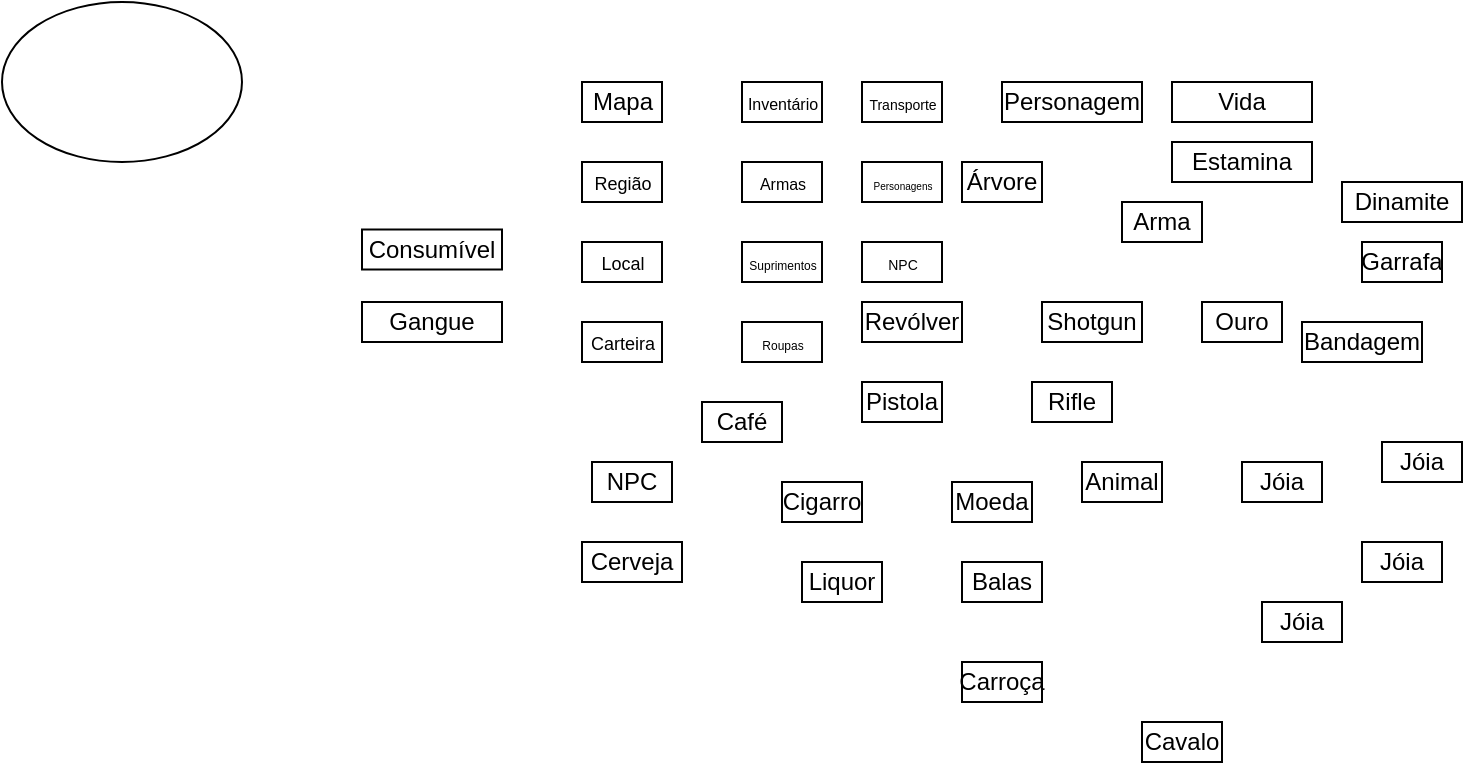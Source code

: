 <mxfile version="24.2.5" type="github">
  <diagram id="R2lEEEUBdFMjLlhIrx00" name="Page-1">
    <mxGraphModel dx="658" dy="352" grid="1" gridSize="10" guides="1" tooltips="1" connect="1" arrows="1" fold="1" page="1" pageScale="1" pageWidth="850" pageHeight="1100" math="0" shadow="0" extFonts="Permanent Marker^https://fonts.googleapis.com/css?family=Permanent+Marker">
      <root>
        <mxCell id="0" />
        <mxCell id="1" parent="0" />
        <mxCell id="qxBlPj7kd-Hy3L1U8TbH-3" value="" style="whiteSpace=wrap;html=1;" parent="1" vertex="1">
          <mxGeometry x="400" y="110" width="40" height="20" as="geometry" />
        </mxCell>
        <mxCell id="yV0FYIFKv9BxsQTMN04u-1" value="Mapa" style="text;html=1;align=center;verticalAlign=middle;whiteSpace=wrap;rounded=0;" parent="1" vertex="1">
          <mxGeometry x="407.5" y="116.25" width="25" height="7.5" as="geometry" />
        </mxCell>
        <mxCell id="yV0FYIFKv9BxsQTMN04u-3" value="" style="whiteSpace=wrap;html=1;" parent="1" vertex="1">
          <mxGeometry x="400" y="150" width="40" height="20" as="geometry" />
        </mxCell>
        <mxCell id="PZfGzbShFNdAoiEEgzWy-1" value="Personagem" style="whiteSpace=wrap;html=1;" parent="1" vertex="1">
          <mxGeometry x="610" y="110" width="70" height="20" as="geometry" />
        </mxCell>
        <mxCell id="yV0FYIFKv9BxsQTMN04u-4" value="&lt;font style=&quot;font-size: 9px;&quot;&gt;Região&lt;/font&gt;" style="text;html=1;align=center;verticalAlign=middle;whiteSpace=wrap;rounded=0;" parent="1" vertex="1">
          <mxGeometry x="407.5" y="156.25" width="25" height="7.5" as="geometry" />
        </mxCell>
        <mxCell id="PZfGzbShFNdAoiEEgzWy-2" value="Árvore" style="whiteSpace=wrap;html=1;" parent="1" vertex="1">
          <mxGeometry x="590" y="150" width="40" height="20" as="geometry" />
        </mxCell>
        <mxCell id="yV0FYIFKv9BxsQTMN04u-5" value="" style="whiteSpace=wrap;html=1;" parent="1" vertex="1">
          <mxGeometry x="400" y="190" width="40" height="20" as="geometry" />
        </mxCell>
        <mxCell id="PZfGzbShFNdAoiEEgzWy-4" value="Arma" style="whiteSpace=wrap;html=1;" parent="1" vertex="1">
          <mxGeometry x="670" y="170" width="40" height="20" as="geometry" />
        </mxCell>
        <mxCell id="yV0FYIFKv9BxsQTMN04u-6" value="&lt;font style=&quot;font-size: 9px;&quot;&gt;Local&lt;/font&gt;" style="text;html=1;align=center;verticalAlign=middle;whiteSpace=wrap;rounded=0;" parent="1" vertex="1">
          <mxGeometry x="407.5" y="196.25" width="25" height="7.5" as="geometry" />
        </mxCell>
        <mxCell id="PZfGzbShFNdAoiEEgzWy-5" value="Revólver" style="whiteSpace=wrap;html=1;" parent="1" vertex="1">
          <mxGeometry x="540" y="220" width="50" height="20" as="geometry" />
        </mxCell>
        <mxCell id="yV0FYIFKv9BxsQTMN04u-7" value="" style="whiteSpace=wrap;html=1;" parent="1" vertex="1">
          <mxGeometry x="480" y="110" width="40" height="20" as="geometry" />
        </mxCell>
        <mxCell id="PZfGzbShFNdAoiEEgzWy-6" value="Pistola" style="whiteSpace=wrap;html=1;" parent="1" vertex="1">
          <mxGeometry x="540" y="260" width="40" height="20" as="geometry" />
        </mxCell>
        <mxCell id="yV0FYIFKv9BxsQTMN04u-8" value="&lt;font style=&quot;font-size: 8px;&quot;&gt;Inventário&lt;/font&gt;" style="text;html=1;align=center;verticalAlign=middle;whiteSpace=wrap;rounded=0;" parent="1" vertex="1">
          <mxGeometry x="487.5" y="116.25" width="25" height="7.5" as="geometry" />
        </mxCell>
        <mxCell id="PZfGzbShFNdAoiEEgzWy-7" value="Shotgun" style="whiteSpace=wrap;html=1;" parent="1" vertex="1">
          <mxGeometry x="630" y="220" width="50" height="20" as="geometry" />
        </mxCell>
        <mxCell id="yV0FYIFKv9BxsQTMN04u-9" value="" style="whiteSpace=wrap;html=1;" parent="1" vertex="1">
          <mxGeometry x="480" y="150" width="40" height="20" as="geometry" />
        </mxCell>
        <mxCell id="PZfGzbShFNdAoiEEgzWy-8" value="Rifle" style="whiteSpace=wrap;html=1;" parent="1" vertex="1">
          <mxGeometry x="625" y="260" width="40" height="20" as="geometry" />
        </mxCell>
        <mxCell id="yV0FYIFKv9BxsQTMN04u-10" value="&lt;font style=&quot;font-size: 8px;&quot;&gt;Armas&lt;/font&gt;" style="text;html=1;align=center;verticalAlign=middle;whiteSpace=wrap;rounded=0;" parent="1" vertex="1">
          <mxGeometry x="487.5" y="156.25" width="25" height="7.5" as="geometry" />
        </mxCell>
        <mxCell id="PZfGzbShFNdAoiEEgzWy-10" value="Ouro" style="whiteSpace=wrap;html=1;" parent="1" vertex="1">
          <mxGeometry x="710" y="220" width="40" height="20" as="geometry" />
        </mxCell>
        <mxCell id="yV0FYIFKv9BxsQTMN04u-11" value="" style="whiteSpace=wrap;html=1;" parent="1" vertex="1">
          <mxGeometry x="480" y="190" width="40" height="20" as="geometry" />
        </mxCell>
        <mxCell id="PZfGzbShFNdAoiEEgzWy-11" value="Jóia" style="whiteSpace=wrap;html=1;" parent="1" vertex="1">
          <mxGeometry x="730" y="300" width="40" height="20" as="geometry" />
        </mxCell>
        <mxCell id="yV0FYIFKv9BxsQTMN04u-12" value="&lt;font style=&quot;font-size: 6px;&quot;&gt;Suprimentos&lt;/font&gt;" style="text;html=1;align=center;verticalAlign=middle;whiteSpace=wrap;rounded=0;" parent="1" vertex="1">
          <mxGeometry x="487.5" y="196.25" width="25" height="7.5" as="geometry" />
        </mxCell>
        <mxCell id="PZfGzbShFNdAoiEEgzWy-12" value="Bandagem" style="whiteSpace=wrap;html=1;" parent="1" vertex="1">
          <mxGeometry x="760" y="230" width="60" height="20" as="geometry" />
        </mxCell>
        <mxCell id="yV0FYIFKv9BxsQTMN04u-13" value="" style="whiteSpace=wrap;html=1;" parent="1" vertex="1">
          <mxGeometry x="480" y="230" width="40" height="20" as="geometry" />
        </mxCell>
        <mxCell id="PZfGzbShFNdAoiEEgzWy-13" value="Garrafa" style="whiteSpace=wrap;html=1;" parent="1" vertex="1">
          <mxGeometry x="790" y="190" width="40" height="20" as="geometry" />
        </mxCell>
        <mxCell id="yV0FYIFKv9BxsQTMN04u-14" value="&lt;font style=&quot;font-size: 6px;&quot;&gt;Roupas&lt;/font&gt;" style="text;html=1;align=center;verticalAlign=middle;whiteSpace=wrap;rounded=0;" parent="1" vertex="1">
          <mxGeometry x="487.5" y="236.25" width="25" height="7.5" as="geometry" />
        </mxCell>
        <mxCell id="PZfGzbShFNdAoiEEgzWy-14" value="Dinamite" style="whiteSpace=wrap;html=1;" parent="1" vertex="1">
          <mxGeometry x="780" y="160" width="60" height="20" as="geometry" />
        </mxCell>
        <mxCell id="yV0FYIFKv9BxsQTMN04u-15" value="" style="whiteSpace=wrap;html=1;" parent="1" vertex="1">
          <mxGeometry x="540" y="110" width="40" height="20" as="geometry" />
        </mxCell>
        <mxCell id="MHSS6djbWjyrjED063CA-1" value="Jóia" style="whiteSpace=wrap;html=1;" parent="1" vertex="1">
          <mxGeometry x="800" y="290" width="40" height="20" as="geometry" />
        </mxCell>
        <mxCell id="yV0FYIFKv9BxsQTMN04u-16" value="&lt;font style=&quot;font-size: 7px;&quot;&gt;Transporte&lt;/font&gt;" style="text;html=1;align=center;verticalAlign=middle;whiteSpace=wrap;rounded=0;" parent="1" vertex="1">
          <mxGeometry x="547.5" y="116.25" width="25" height="7.5" as="geometry" />
        </mxCell>
        <mxCell id="MHSS6djbWjyrjED063CA-2" value="Jóia" style="whiteSpace=wrap;html=1;" parent="1" vertex="1">
          <mxGeometry x="790" y="340" width="40" height="20" as="geometry" />
        </mxCell>
        <mxCell id="yV0FYIFKv9BxsQTMN04u-17" value="" style="whiteSpace=wrap;html=1;" parent="1" vertex="1">
          <mxGeometry x="540" y="150" width="40" height="20" as="geometry" />
        </mxCell>
        <mxCell id="MHSS6djbWjyrjED063CA-3" value="Jóia" style="whiteSpace=wrap;html=1;" parent="1" vertex="1">
          <mxGeometry x="740" y="370" width="40" height="20" as="geometry" />
        </mxCell>
        <mxCell id="yV0FYIFKv9BxsQTMN04u-18" value="&lt;font style=&quot;font-size: 5px;&quot;&gt;Personagens&lt;/font&gt;" style="text;html=1;align=center;verticalAlign=middle;whiteSpace=wrap;rounded=0;" parent="1" vertex="1">
          <mxGeometry x="547.5" y="156.25" width="25" height="7.5" as="geometry" />
        </mxCell>
        <mxCell id="MHSS6djbWjyrjED063CA-4" value="NPC" style="whiteSpace=wrap;html=1;" parent="1" vertex="1">
          <mxGeometry x="405" y="300" width="40" height="20" as="geometry" />
        </mxCell>
        <mxCell id="yV0FYIFKv9BxsQTMN04u-19" value="" style="whiteSpace=wrap;html=1;" parent="1" vertex="1">
          <mxGeometry x="540" y="190" width="40" height="20" as="geometry" />
        </mxCell>
        <mxCell id="MHSS6djbWjyrjED063CA-5" value="Carroça" style="whiteSpace=wrap;html=1;" parent="1" vertex="1">
          <mxGeometry x="590" y="400" width="40" height="20" as="geometry" />
        </mxCell>
        <mxCell id="yV0FYIFKv9BxsQTMN04u-20" value="&lt;font style=&quot;font-size: 7px;&quot;&gt;NPC&lt;/font&gt;" style="text;html=1;align=center;verticalAlign=middle;whiteSpace=wrap;rounded=0;" parent="1" vertex="1">
          <mxGeometry x="547.5" y="196.25" width="25" height="7.5" as="geometry" />
        </mxCell>
        <mxCell id="MHSS6djbWjyrjED063CA-6" value="Cavalo" style="whiteSpace=wrap;html=1;" parent="1" vertex="1">
          <mxGeometry x="680" y="430" width="40" height="20" as="geometry" />
        </mxCell>
        <mxCell id="MHSS6djbWjyrjED063CA-7" value="Moeda" style="whiteSpace=wrap;html=1;" parent="1" vertex="1">
          <mxGeometry x="585" y="310" width="40" height="20" as="geometry" />
        </mxCell>
        <mxCell id="MHSS6djbWjyrjED063CA-8" value="Gangue" style="whiteSpace=wrap;html=1;" parent="1" vertex="1">
          <mxGeometry x="290" y="220" width="70" height="20" as="geometry" />
        </mxCell>
        <mxCell id="yV0FYIFKv9BxsQTMN04u-23" value="" style="whiteSpace=wrap;html=1;" parent="1" vertex="1">
          <mxGeometry x="400" y="230" width="40" height="20" as="geometry" />
        </mxCell>
        <mxCell id="MHSS6djbWjyrjED063CA-9" value="Consumível" style="whiteSpace=wrap;html=1;" parent="1" vertex="1">
          <mxGeometry x="290" y="183.75" width="70" height="20" as="geometry" />
        </mxCell>
        <mxCell id="yV0FYIFKv9BxsQTMN04u-24" value="&lt;font style=&quot;font-size: 9px;&quot;&gt;Carteira&lt;/font&gt;" style="text;html=1;align=center;verticalAlign=middle;whiteSpace=wrap;rounded=0;" parent="1" vertex="1">
          <mxGeometry x="407.5" y="236.25" width="25" height="7.5" as="geometry" />
        </mxCell>
        <mxCell id="MHSS6djbWjyrjED063CA-10" value="Cigarro" style="whiteSpace=wrap;html=1;" parent="1" vertex="1">
          <mxGeometry x="500" y="310" width="40" height="20" as="geometry" />
        </mxCell>
        <mxCell id="MHSS6djbWjyrjED063CA-11" value="Liquor" style="whiteSpace=wrap;html=1;" parent="1" vertex="1">
          <mxGeometry x="510" y="350" width="40" height="20" as="geometry" />
        </mxCell>
        <mxCell id="MHSS6djbWjyrjED063CA-12" value="Cerveja" style="whiteSpace=wrap;html=1;" parent="1" vertex="1">
          <mxGeometry x="400" y="340" width="50" height="20" as="geometry" />
        </mxCell>
        <mxCell id="MHSS6djbWjyrjED063CA-13" value="Café" style="whiteSpace=wrap;html=1;" parent="1" vertex="1">
          <mxGeometry x="460" y="270" width="40" height="20" as="geometry" />
        </mxCell>
        <mxCell id="MHSS6djbWjyrjED063CA-14" value="Animal" style="whiteSpace=wrap;html=1;" parent="1" vertex="1">
          <mxGeometry x="650" y="300" width="40" height="20" as="geometry" />
        </mxCell>
        <mxCell id="Q8bpgA2oVHUQJ3SzJIA8-1" value="" style="ellipse;whiteSpace=wrap;html=1;" parent="1" vertex="1">
          <mxGeometry x="110" y="70" width="120" height="80" as="geometry" />
        </mxCell>
        <mxCell id="zUxWJMMR-qzvcPOXWU1M-1" value="Vida" style="whiteSpace=wrap;html=1;" vertex="1" parent="1">
          <mxGeometry x="695" y="110" width="70" height="20" as="geometry" />
        </mxCell>
        <mxCell id="zUxWJMMR-qzvcPOXWU1M-2" value="Estamina" style="whiteSpace=wrap;html=1;" vertex="1" parent="1">
          <mxGeometry x="695" y="140" width="70" height="20" as="geometry" />
        </mxCell>
        <mxCell id="zUxWJMMR-qzvcPOXWU1M-3" value="Balas" style="whiteSpace=wrap;html=1;" vertex="1" parent="1">
          <mxGeometry x="590" y="350" width="40" height="20" as="geometry" />
        </mxCell>
      </root>
    </mxGraphModel>
  </diagram>
</mxfile>
